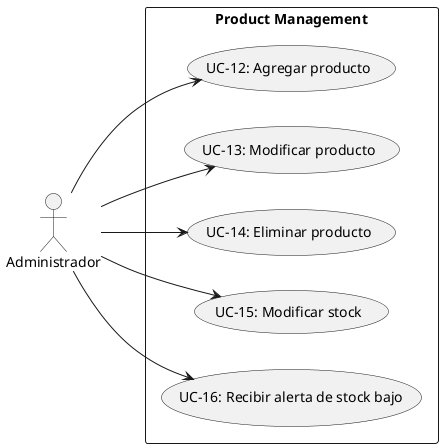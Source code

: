 @startuml product management

left to right direction
actor Administrador

rectangle "Product Management" {
  usecase "UC-12: Agregar producto" as UC12
  usecase "UC-13: Modificar producto" as UC13
  usecase "UC-14: Eliminar producto" as UC14
  usecase "UC-15: Modificar stock" as UC15
  usecase "UC-16: Recibir alerta de stock bajo" as UC16
}

Administrador --> UC12
Administrador --> UC13
Administrador --> UC14
Administrador --> UC15
Administrador --> UC16
@enduml